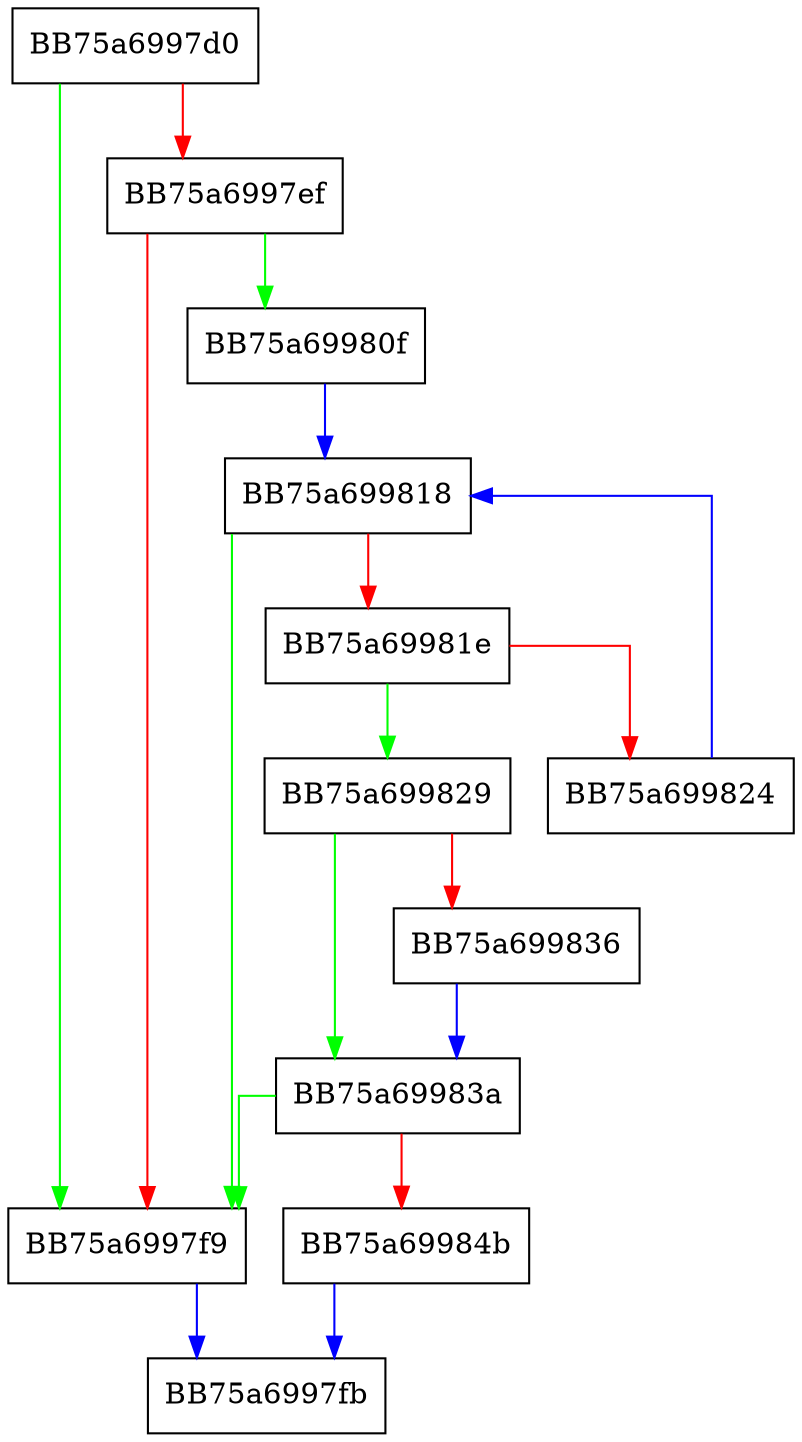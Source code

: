 digraph IsMine {
  node [shape="box"];
  graph [splines=ortho];
  BB75a6997d0 -> BB75a6997f9 [color="green"];
  BB75a6997d0 -> BB75a6997ef [color="red"];
  BB75a6997ef -> BB75a69980f [color="green"];
  BB75a6997ef -> BB75a6997f9 [color="red"];
  BB75a6997f9 -> BB75a6997fb [color="blue"];
  BB75a69980f -> BB75a699818 [color="blue"];
  BB75a699818 -> BB75a6997f9 [color="green"];
  BB75a699818 -> BB75a69981e [color="red"];
  BB75a69981e -> BB75a699829 [color="green"];
  BB75a69981e -> BB75a699824 [color="red"];
  BB75a699824 -> BB75a699818 [color="blue"];
  BB75a699829 -> BB75a69983a [color="green"];
  BB75a699829 -> BB75a699836 [color="red"];
  BB75a699836 -> BB75a69983a [color="blue"];
  BB75a69983a -> BB75a6997f9 [color="green"];
  BB75a69983a -> BB75a69984b [color="red"];
  BB75a69984b -> BB75a6997fb [color="blue"];
}